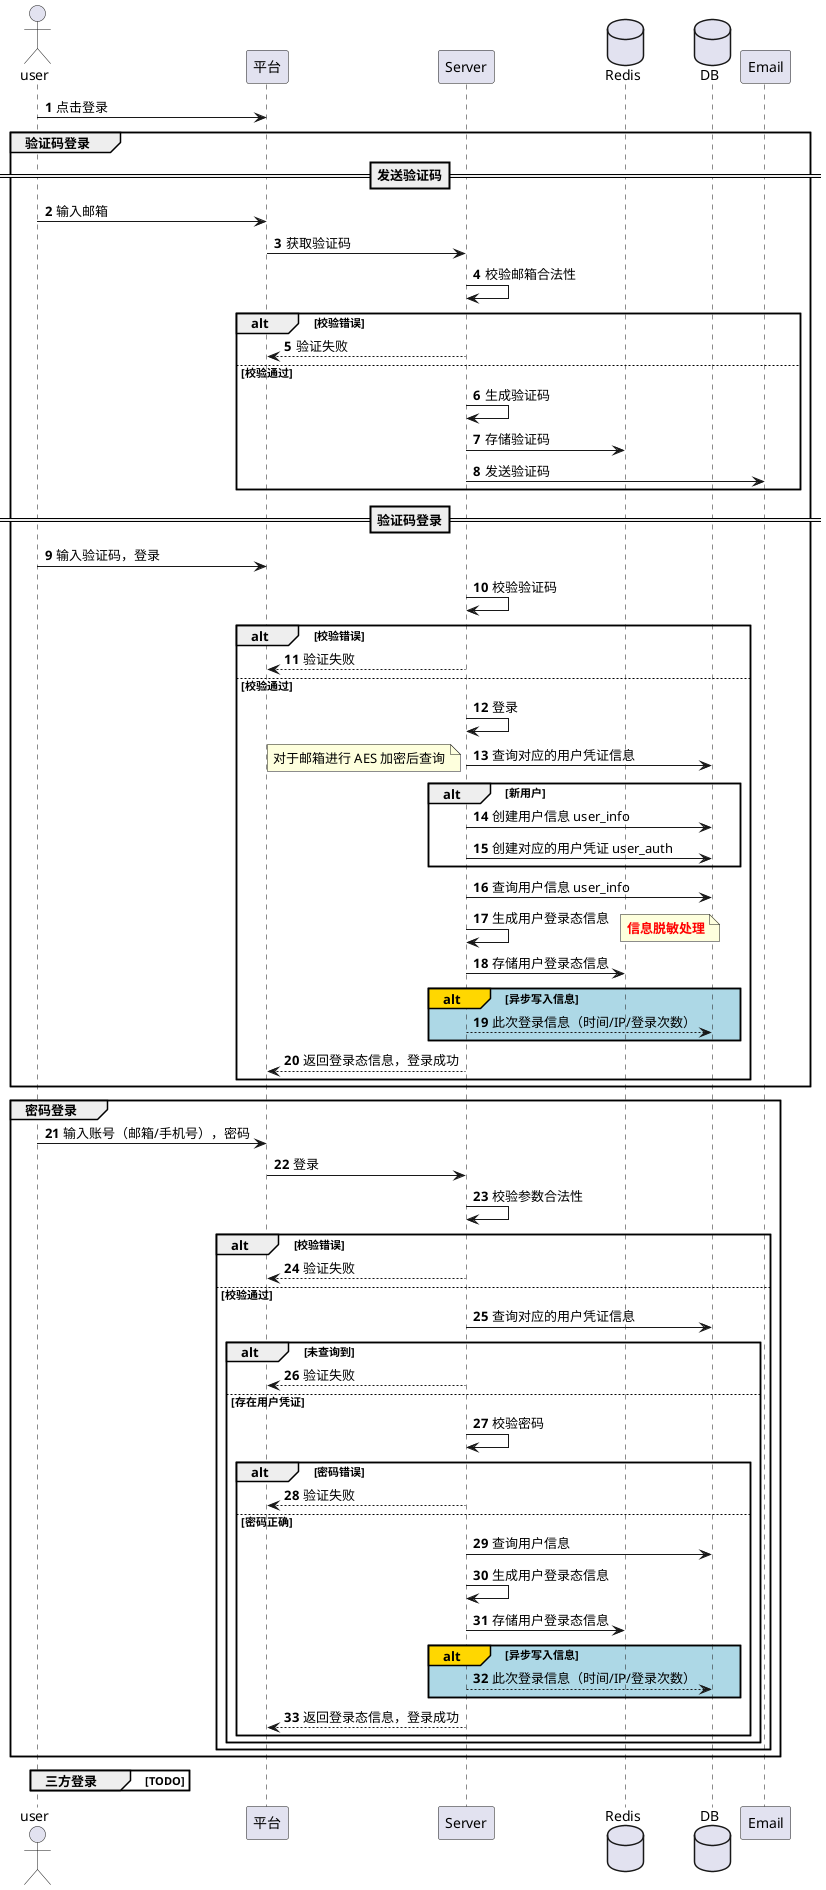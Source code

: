 @startuml

autonumber

actor user
participant "平台" as front
participant "Server" as backend
database "Redis" as redis
database "DB" as db
participant "Email" as email


user -> front: 点击登录
group 验证码登录
==发送验证码==
    user -> front: 输入邮箱
    front -> backend: 获取验证码
    backend -> backend: 校验邮箱合法性
    alt 校验错误
        backend --> front: 验证失败
    else 校验通过
        backend -> backend: 生成验证码
        backend -> redis: 存储验证码
        backend -> email: 发送验证码
    end

==验证码登录==
    user -> front: 输入验证码，登录
    backend -> backend: 校验验证码
    alt 校验错误
        backend --> front: 验证失败
    else 校验通过
        backend -> backend: 登录
        backend -> db: 查询对应的用户凭证信息
        note left
            对于邮箱进行 AES 加密后查询
        end note
        alt 新用户
            backend -> db: 创建用户信息 user_info
            backend -> db: 创建对应的用户凭证 user_auth
        end
        backend -> db: 查询用户信息 user_info
        backend -> backend: 生成用户登录态信息
        note right
            <font color=red><b>信息脱敏处理
        end note
        backend -> redis: 存储用户登录态信息
        alt#Gold #LightBlue 异步写入信息
            backend --> db: 此次登录信息（时间/IP/登录次数）
        end
        backend --> front: 返回登录态信息，登录成功
    end
end

group 密码登录
    user -> front: 输入账号（邮箱/手机号），密码
    front -> backend: 登录
    backend -> backend: 校验参数合法性
    alt 校验错误
        backend --> front: 验证失败
    else 校验通过
        backend -> db: 查询对应的用户凭证信息
        alt 未查询到
            backend --> front: 验证失败
        else 存在用户凭证
            backend -> backend: 校验密码
            alt 密码错误
                backend --> front: 验证失败
            else 密码正确
                backend -> db: 查询用户信息
                backend -> backend: 生成用户登录态信息
                backend -> redis: 存储用户登录态信息
                alt#Gold #LightBlue 异步写入信息
                    backend --> db: 此次登录信息（时间/IP/登录次数）
                end
                backend --> front: 返回登录态信息，登录成功
            end
        end
    end
end

group 三方登录 [TODO]
end
@enduml